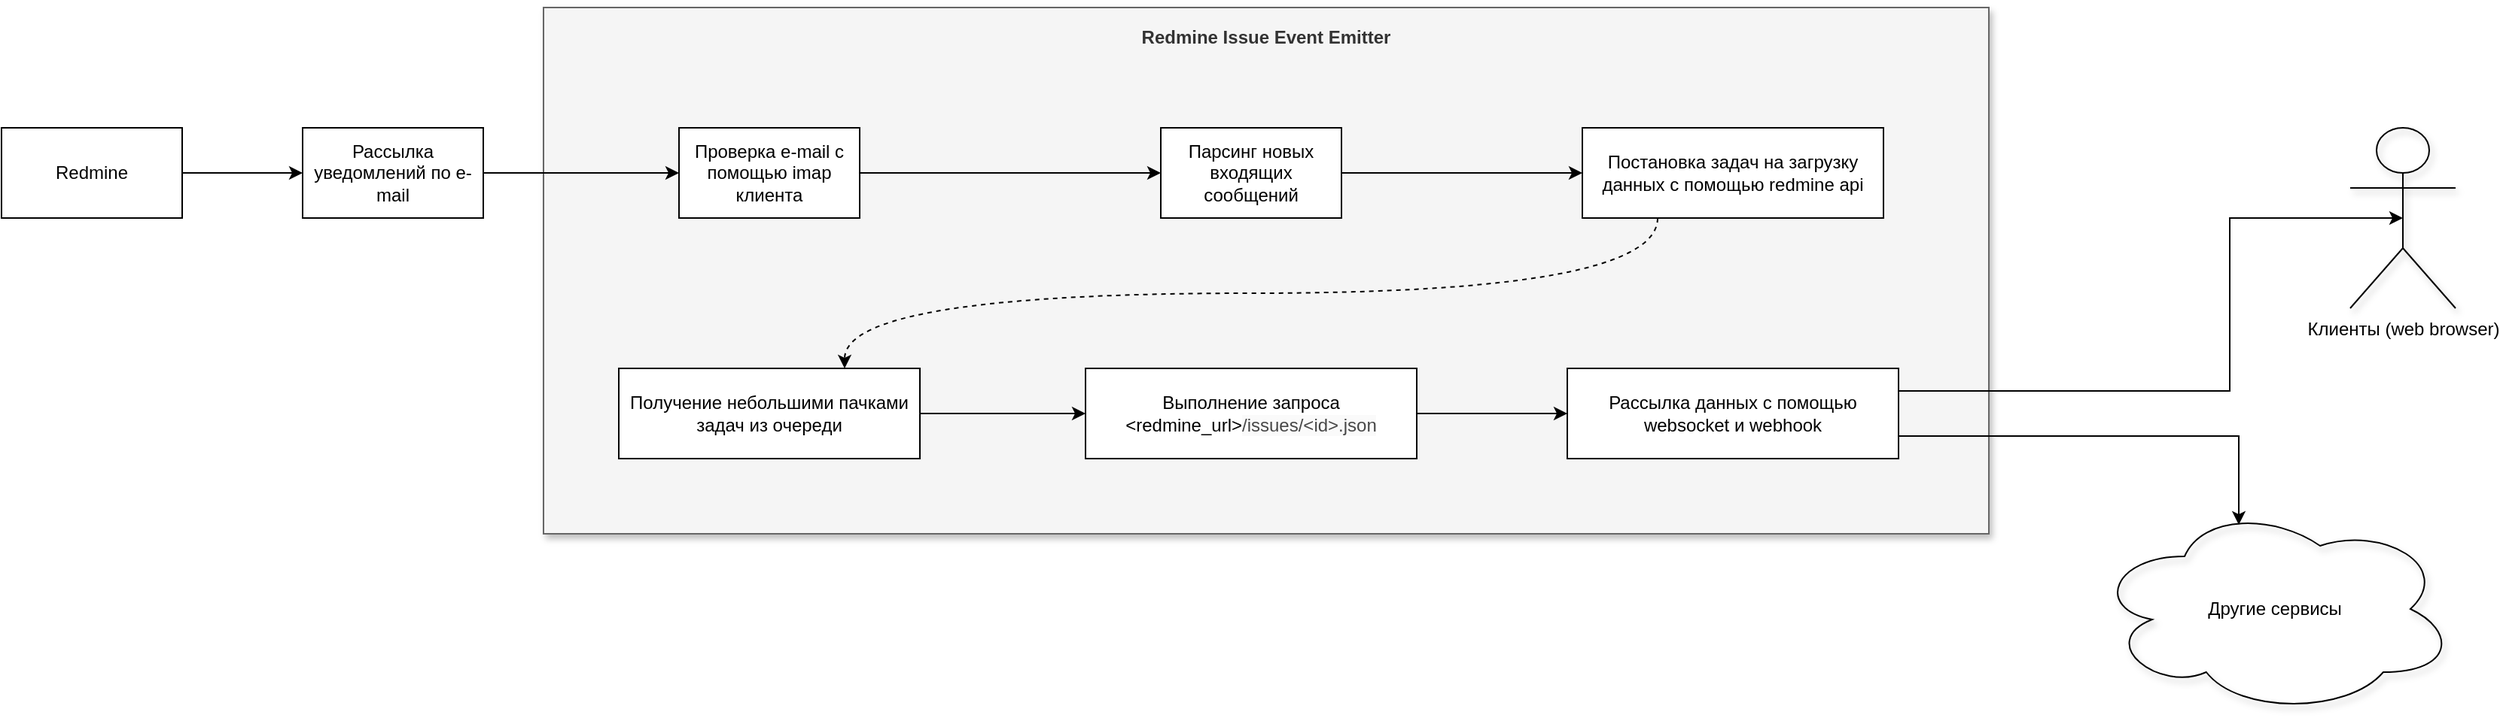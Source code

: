 <mxfile>
    <diagram id="4K2F5DV6LwASr4zd8sOl" name="Page-1">
        <mxGraphModel dx="1710" dy="852" grid="1" gridSize="10" guides="1" tooltips="1" connect="1" arrows="1" fold="1" page="0" pageScale="1" pageWidth="827" pageHeight="1169" math="0" shadow="0">
            <root>
                <mxCell id="0"/>
                <mxCell id="1" parent="0"/>
                <mxCell id="Es5IA8GZJjC9We63MNXz-17" value="Redmine Issue Event Emitter" style="rounded=0;whiteSpace=wrap;html=1;fillColor=#f5f5f5;align=center;verticalAlign=top;fontColor=#333333;strokeColor=#666666;shadow=1;fontStyle=1;spacing=8;spacingLeft=0;" parent="1" vertex="1">
                    <mxGeometry x="280" y="80" width="960" height="350" as="geometry"/>
                </mxCell>
                <mxCell id="Es5IA8GZJjC9We63MNXz-4" value="" style="edgeStyle=orthogonalEdgeStyle;rounded=0;orthogonalLoop=1;jettySize=auto;html=1;" parent="1" source="Es5IA8GZJjC9We63MNXz-1" target="Es5IA8GZJjC9We63MNXz-3" edge="1">
                    <mxGeometry relative="1" as="geometry"/>
                </mxCell>
                <mxCell id="Es5IA8GZJjC9We63MNXz-1" value="Redmine" style="rounded=0;whiteSpace=wrap;html=1;" parent="1" vertex="1">
                    <mxGeometry x="-80" y="160" width="120" height="60" as="geometry"/>
                </mxCell>
                <mxCell id="Es5IA8GZJjC9We63MNXz-6" value="" style="edgeStyle=orthogonalEdgeStyle;rounded=0;orthogonalLoop=1;jettySize=auto;html=1;" parent="1" source="Es5IA8GZJjC9We63MNXz-3" target="Es5IA8GZJjC9We63MNXz-5" edge="1">
                    <mxGeometry relative="1" as="geometry"/>
                </mxCell>
                <mxCell id="Es5IA8GZJjC9We63MNXz-3" value="Рассылка уведомлений по e-mail" style="rounded=0;whiteSpace=wrap;html=1;" parent="1" vertex="1">
                    <mxGeometry x="120" y="160" width="120" height="60" as="geometry"/>
                </mxCell>
                <mxCell id="Es5IA8GZJjC9We63MNXz-8" value="" style="edgeStyle=orthogonalEdgeStyle;rounded=0;orthogonalLoop=1;jettySize=auto;html=1;" parent="1" source="Es5IA8GZJjC9We63MNXz-5" target="Es5IA8GZJjC9We63MNXz-7" edge="1">
                    <mxGeometry relative="1" as="geometry"/>
                </mxCell>
                <mxCell id="Es5IA8GZJjC9We63MNXz-5" value="Проверка e-mail с помощью imap клиента" style="whiteSpace=wrap;html=1;rounded=0;" parent="1" vertex="1">
                    <mxGeometry x="370" y="160" width="120" height="60" as="geometry"/>
                </mxCell>
                <mxCell id="Es5IA8GZJjC9We63MNXz-10" value="" style="edgeStyle=orthogonalEdgeStyle;rounded=0;orthogonalLoop=1;jettySize=auto;html=1;" parent="1" source="Es5IA8GZJjC9We63MNXz-7" target="Es5IA8GZJjC9We63MNXz-9" edge="1">
                    <mxGeometry relative="1" as="geometry"/>
                </mxCell>
                <mxCell id="Es5IA8GZJjC9We63MNXz-7" value="Парсинг новых входящих сообщений" style="whiteSpace=wrap;html=1;rounded=0;" parent="1" vertex="1">
                    <mxGeometry x="690" y="160" width="120" height="60" as="geometry"/>
                </mxCell>
                <mxCell id="Es5IA8GZJjC9We63MNXz-16" style="edgeStyle=orthogonalEdgeStyle;rounded=0;orthogonalLoop=1;jettySize=auto;html=1;exitX=0.25;exitY=1;exitDx=0;exitDy=0;entryX=0.75;entryY=0;entryDx=0;entryDy=0;curved=1;dashed=1;" parent="1" source="Es5IA8GZJjC9We63MNXz-9" target="Es5IA8GZJjC9We63MNXz-11" edge="1">
                    <mxGeometry relative="1" as="geometry"/>
                </mxCell>
                <mxCell id="Es5IA8GZJjC9We63MNXz-9" value="Постановка задач на загрузку данных с помощью redmine api" style="whiteSpace=wrap;html=1;rounded=0;" parent="1" vertex="1">
                    <mxGeometry x="970" y="160" width="200" height="60" as="geometry"/>
                </mxCell>
                <mxCell id="Es5IA8GZJjC9We63MNXz-13" value="" style="edgeStyle=orthogonalEdgeStyle;rounded=0;orthogonalLoop=1;jettySize=auto;html=1;" parent="1" source="Es5IA8GZJjC9We63MNXz-11" target="Es5IA8GZJjC9We63MNXz-12" edge="1">
                    <mxGeometry relative="1" as="geometry"/>
                </mxCell>
                <mxCell id="Es5IA8GZJjC9We63MNXz-11" value="Получение небольшими пачками задач из очереди" style="rounded=0;whiteSpace=wrap;html=1;" parent="1" vertex="1">
                    <mxGeometry x="330" y="320" width="200" height="60" as="geometry"/>
                </mxCell>
                <mxCell id="Es5IA8GZJjC9We63MNXz-15" value="" style="edgeStyle=orthogonalEdgeStyle;rounded=0;orthogonalLoop=1;jettySize=auto;html=1;" parent="1" source="Es5IA8GZJjC9We63MNXz-12" target="Es5IA8GZJjC9We63MNXz-14" edge="1">
                    <mxGeometry relative="1" as="geometry"/>
                </mxCell>
                <mxCell id="Es5IA8GZJjC9We63MNXz-12" value="Выполнение запроса &amp;lt;redmine_url&amp;gt;&lt;span style=&quot;background-color: rgb(250 , 250 , 250) ; color: rgb(72 , 72 , 72)&quot;&gt;/issues/&amp;lt;id&amp;gt;.json&lt;/span&gt;" style="whiteSpace=wrap;html=1;rounded=0;" parent="1" vertex="1">
                    <mxGeometry x="640" y="320" width="220" height="60" as="geometry"/>
                </mxCell>
                <mxCell id="Es5IA8GZJjC9We63MNXz-21" value="" style="rounded=0;orthogonalLoop=1;jettySize=auto;html=1;edgeStyle=orthogonalEdgeStyle;entryX=0.4;entryY=0.1;entryDx=0;entryDy=0;entryPerimeter=0;exitX=1;exitY=0.75;exitDx=0;exitDy=0;" parent="1" source="Es5IA8GZJjC9We63MNXz-14" target="Es5IA8GZJjC9We63MNXz-22" edge="1">
                    <mxGeometry relative="1" as="geometry">
                        <mxPoint x="1310" y="350" as="targetPoint"/>
                    </mxGeometry>
                </mxCell>
                <mxCell id="Es5IA8GZJjC9We63MNXz-23" style="edgeStyle=orthogonalEdgeStyle;rounded=0;orthogonalLoop=1;jettySize=auto;html=1;exitX=1;exitY=0.25;exitDx=0;exitDy=0;entryX=0.5;entryY=0.5;entryDx=0;entryDy=0;entryPerimeter=0;" parent="1" source="Es5IA8GZJjC9We63MNXz-14" target="Es5IA8GZJjC9We63MNXz-24" edge="1">
                    <mxGeometry relative="1" as="geometry">
                        <mxPoint x="1430" y="270" as="targetPoint"/>
                        <Array as="points">
                            <mxPoint x="1400" y="335"/>
                            <mxPoint x="1400" y="220"/>
                        </Array>
                    </mxGeometry>
                </mxCell>
                <mxCell id="Es5IA8GZJjC9We63MNXz-14" value="Рассылка данных с помощью websocket и webhook" style="whiteSpace=wrap;html=1;rounded=0;" parent="1" vertex="1">
                    <mxGeometry x="960" y="320" width="220" height="60" as="geometry"/>
                </mxCell>
                <mxCell id="Es5IA8GZJjC9We63MNXz-22" value="Другие сервисы" style="ellipse;shape=cloud;whiteSpace=wrap;html=1;shadow=1;fillColor=none;" parent="1" vertex="1">
                    <mxGeometry x="1310" y="410" width="240" height="140" as="geometry"/>
                </mxCell>
                <mxCell id="Es5IA8GZJjC9We63MNXz-24" value="Клиенты (web browser)" style="shape=umlActor;verticalLabelPosition=bottom;verticalAlign=top;html=1;outlineConnect=0;shadow=1;fillColor=none;" parent="1" vertex="1">
                    <mxGeometry x="1480" y="160" width="70" height="120" as="geometry"/>
                </mxCell>
            </root>
        </mxGraphModel>
    </diagram>
</mxfile>